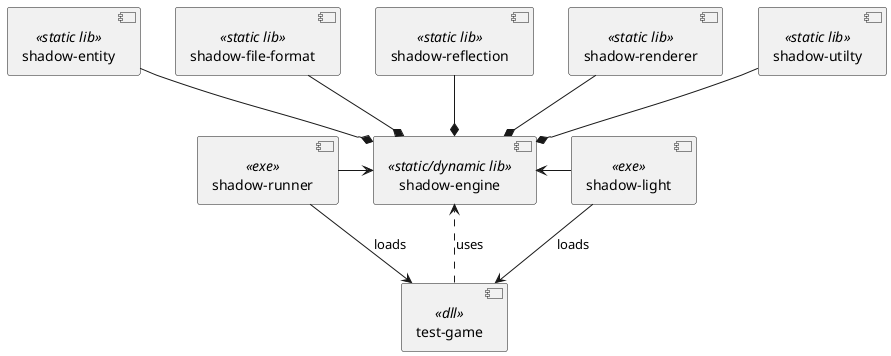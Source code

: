 @startuml
[shadow-light] <<exe>> as editor

    [shadow-entity] <<static lib>> as shentity
    [shadow-file-format] <<static lib>> as shff
    [shadow-reflection] <<static lib>> as shreflection
    [shadow-renderer] <<static lib>> as shrenderer
    [shadow-utilty] <<static lib>> as shutitily

    [shadow-engine] <<static/dynamic lib>> as shengine

    shentity --* shengine
    shff --* shengine
    shreflection --* shengine
    shrenderer --* shengine
    shutitily --* shengine


[shadow-runner] <<exe>> as runner

[test-game] <<dll>> as game

shengine <- editor
runner -> shengine

game ..> shengine : uses

runner --> game : loads
editor --> game : loads

@enduml